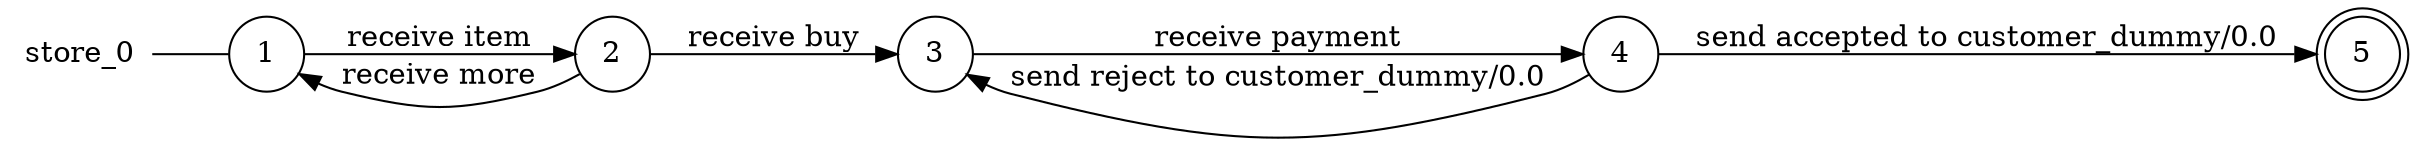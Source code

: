 digraph store_0 {
	rankdir="LR";
	n_0 [label="store_0", shape="plaintext"];
	n_1 [id="5", shape=doublecircle, label="5"];
	n_2 [id="1", shape=circle, label="1"];
	n_0 -> n_2 [arrowhead=none];
	n_3 [id="2", shape=circle, label="4"];
	n_4 [id="4", shape=circle, label="3"];
	n_5 [id="3", shape=circle, label="2"];

	n_3 -> n_1 [id="[$e|3]", label="send accepted to customer_dummy/0.0"];
	n_4 -> n_3 [id="[$e|0]", label="receive payment"];
	n_3 -> n_4 [id="[$e|9]", label="send reject to customer_dummy/0.0"];
	n_5 -> n_2 [id="[$e|8]", label="receive more"];
	n_2 -> n_5 [id="[$e|6]", label="receive item"];
	n_5 -> n_4 [id="[$e|1]", label="receive buy"];
}
